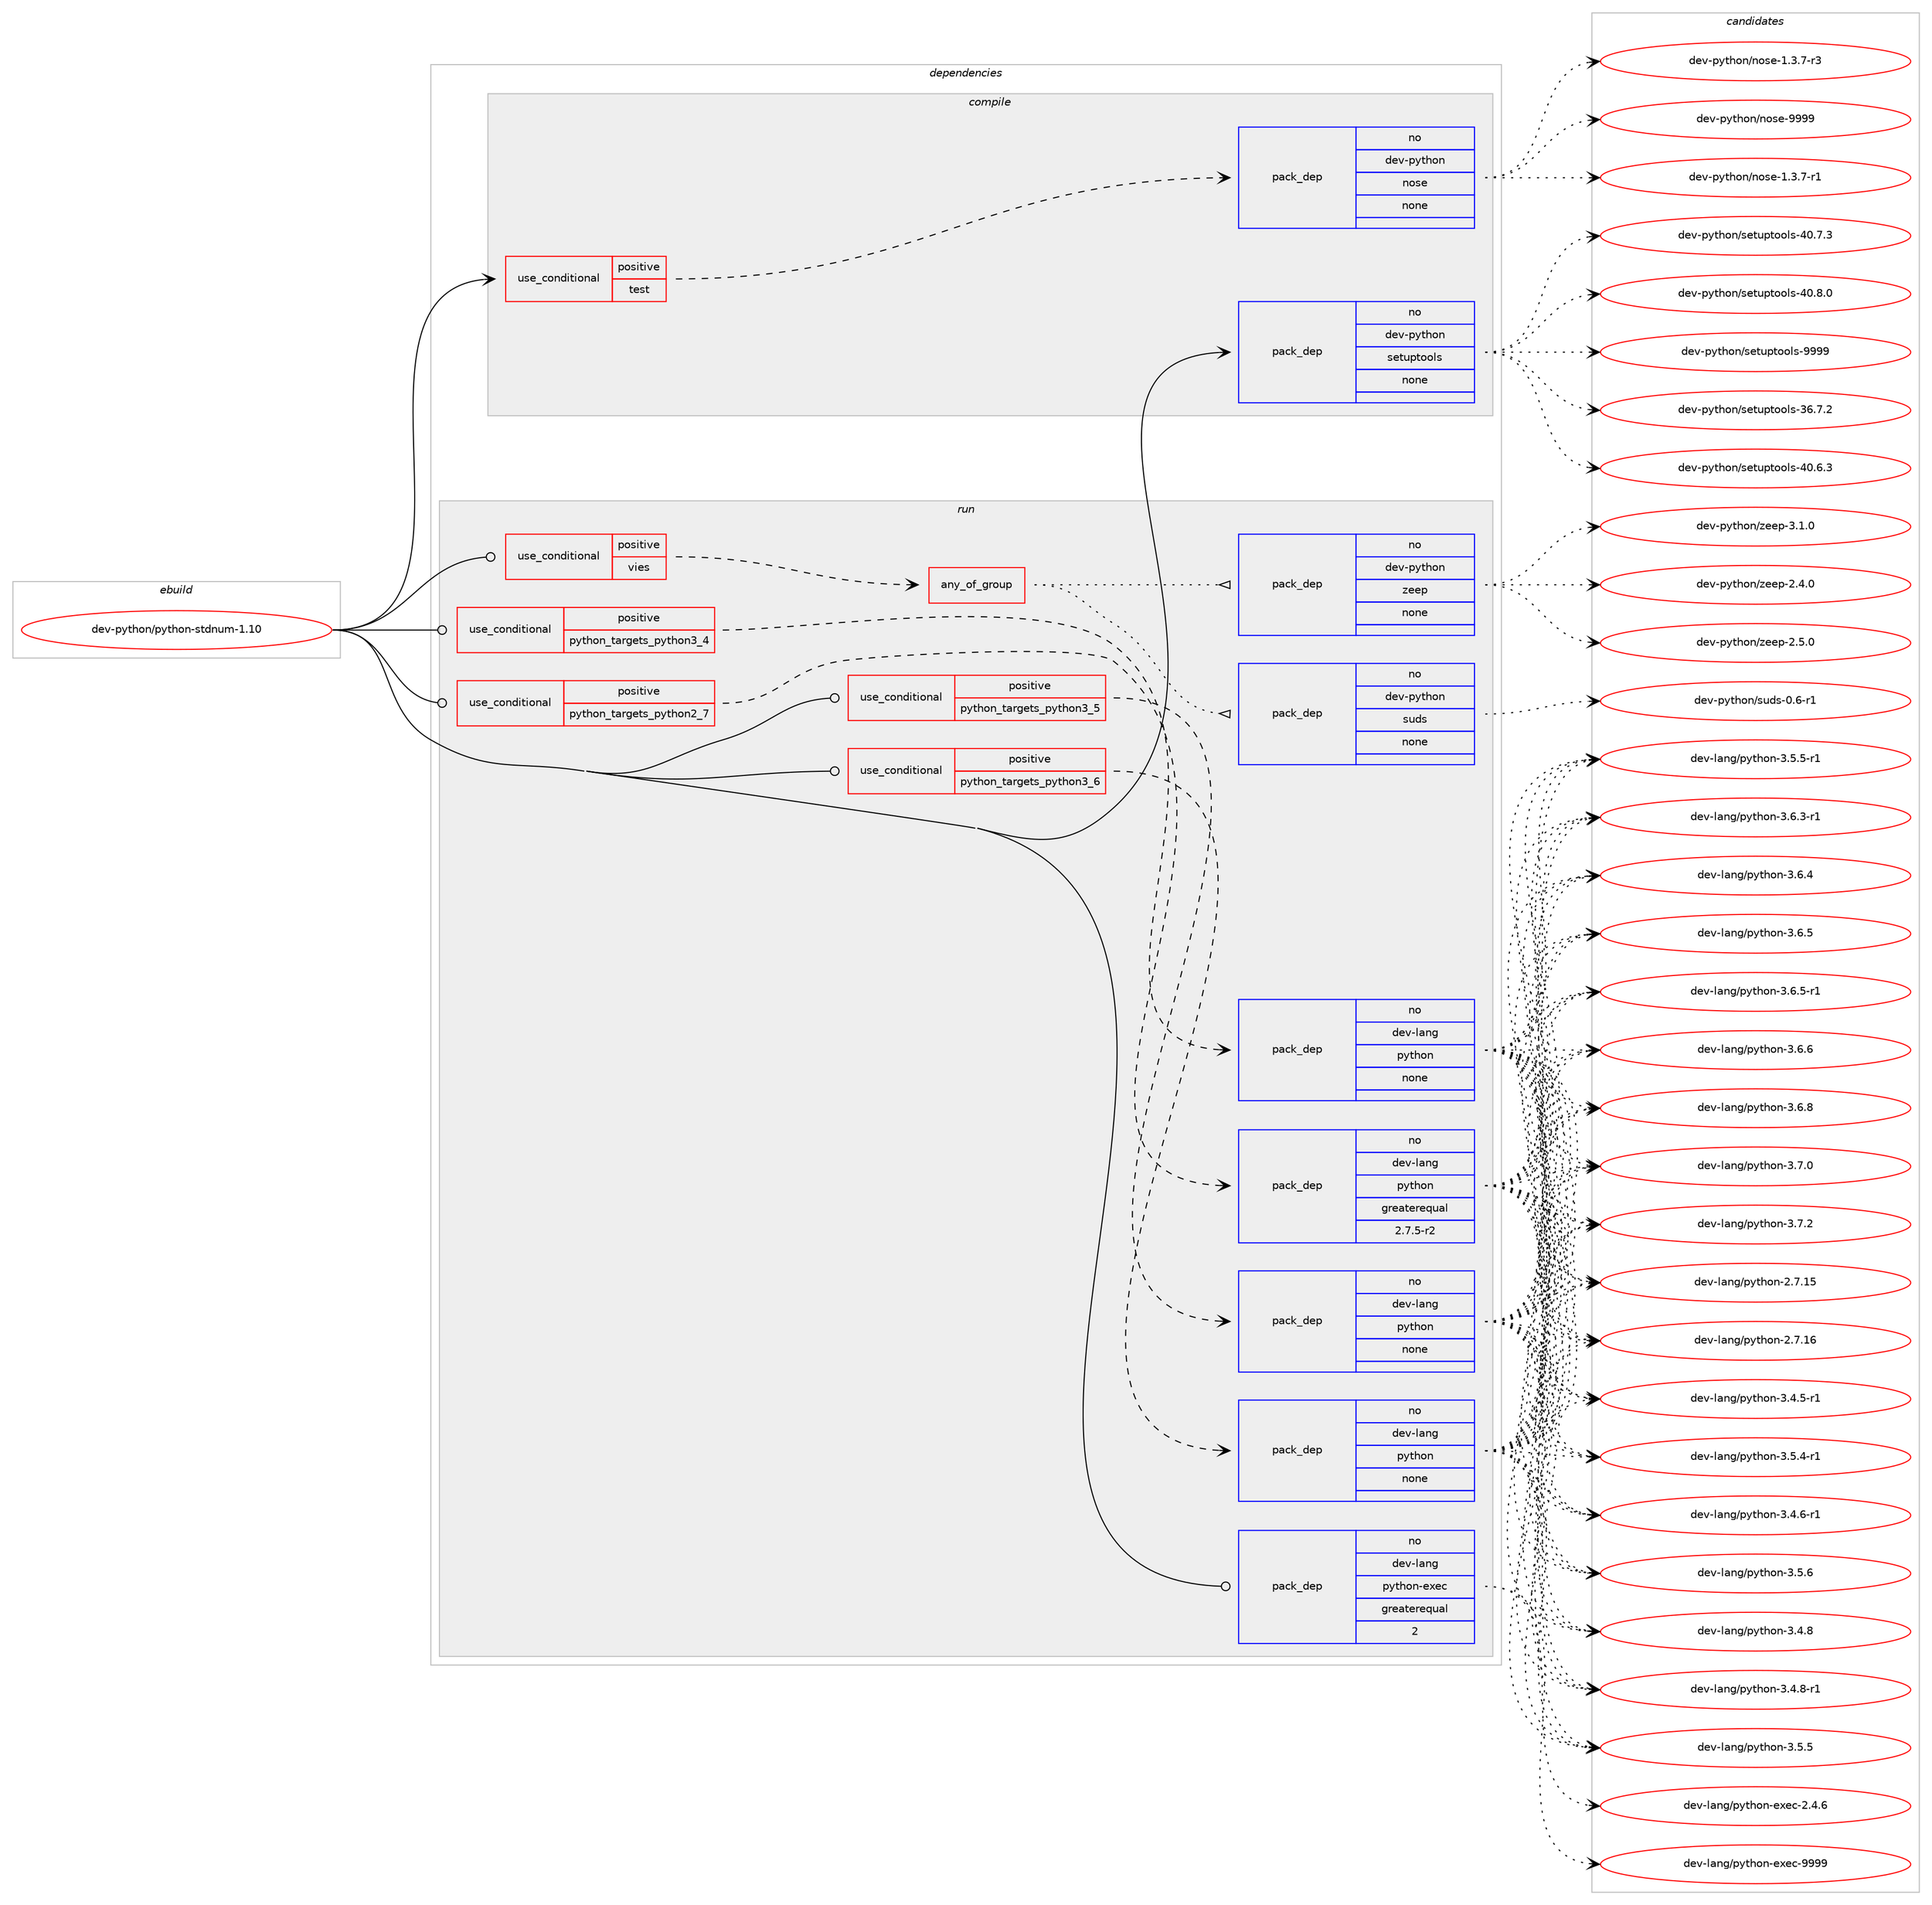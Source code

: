 digraph prolog {

# *************
# Graph options
# *************

newrank=true;
concentrate=true;
compound=true;
graph [rankdir=LR,fontname=Helvetica,fontsize=10,ranksep=1.5];#, ranksep=2.5, nodesep=0.2];
edge  [arrowhead=vee];
node  [fontname=Helvetica,fontsize=10];

# **********
# The ebuild
# **********

subgraph cluster_leftcol {
color=gray;
rank=same;
label=<<i>ebuild</i>>;
id [label="dev-python/python-stdnum-1.10", color=red, width=4, href="../dev-python/python-stdnum-1.10.svg"];
}

# ****************
# The dependencies
# ****************

subgraph cluster_midcol {
color=gray;
label=<<i>dependencies</i>>;
subgraph cluster_compile {
fillcolor="#eeeeee";
style=filled;
label=<<i>compile</i>>;
subgraph cond383060 {
dependency1436720 [label=<<TABLE BORDER="0" CELLBORDER="1" CELLSPACING="0" CELLPADDING="4"><TR><TD ROWSPAN="3" CELLPADDING="10">use_conditional</TD></TR><TR><TD>positive</TD></TR><TR><TD>test</TD></TR></TABLE>>, shape=none, color=red];
subgraph pack1030306 {
dependency1436721 [label=<<TABLE BORDER="0" CELLBORDER="1" CELLSPACING="0" CELLPADDING="4" WIDTH="220"><TR><TD ROWSPAN="6" CELLPADDING="30">pack_dep</TD></TR><TR><TD WIDTH="110">no</TD></TR><TR><TD>dev-python</TD></TR><TR><TD>nose</TD></TR><TR><TD>none</TD></TR><TR><TD></TD></TR></TABLE>>, shape=none, color=blue];
}
dependency1436720:e -> dependency1436721:w [weight=20,style="dashed",arrowhead="vee"];
}
id:e -> dependency1436720:w [weight=20,style="solid",arrowhead="vee"];
subgraph pack1030307 {
dependency1436722 [label=<<TABLE BORDER="0" CELLBORDER="1" CELLSPACING="0" CELLPADDING="4" WIDTH="220"><TR><TD ROWSPAN="6" CELLPADDING="30">pack_dep</TD></TR><TR><TD WIDTH="110">no</TD></TR><TR><TD>dev-python</TD></TR><TR><TD>setuptools</TD></TR><TR><TD>none</TD></TR><TR><TD></TD></TR></TABLE>>, shape=none, color=blue];
}
id:e -> dependency1436722:w [weight=20,style="solid",arrowhead="vee"];
}
subgraph cluster_compileandrun {
fillcolor="#eeeeee";
style=filled;
label=<<i>compile and run</i>>;
}
subgraph cluster_run {
fillcolor="#eeeeee";
style=filled;
label=<<i>run</i>>;
subgraph cond383061 {
dependency1436723 [label=<<TABLE BORDER="0" CELLBORDER="1" CELLSPACING="0" CELLPADDING="4"><TR><TD ROWSPAN="3" CELLPADDING="10">use_conditional</TD></TR><TR><TD>positive</TD></TR><TR><TD>python_targets_python2_7</TD></TR></TABLE>>, shape=none, color=red];
subgraph pack1030308 {
dependency1436724 [label=<<TABLE BORDER="0" CELLBORDER="1" CELLSPACING="0" CELLPADDING="4" WIDTH="220"><TR><TD ROWSPAN="6" CELLPADDING="30">pack_dep</TD></TR><TR><TD WIDTH="110">no</TD></TR><TR><TD>dev-lang</TD></TR><TR><TD>python</TD></TR><TR><TD>greaterequal</TD></TR><TR><TD>2.7.5-r2</TD></TR></TABLE>>, shape=none, color=blue];
}
dependency1436723:e -> dependency1436724:w [weight=20,style="dashed",arrowhead="vee"];
}
id:e -> dependency1436723:w [weight=20,style="solid",arrowhead="odot"];
subgraph cond383062 {
dependency1436725 [label=<<TABLE BORDER="0" CELLBORDER="1" CELLSPACING="0" CELLPADDING="4"><TR><TD ROWSPAN="3" CELLPADDING="10">use_conditional</TD></TR><TR><TD>positive</TD></TR><TR><TD>python_targets_python3_4</TD></TR></TABLE>>, shape=none, color=red];
subgraph pack1030309 {
dependency1436726 [label=<<TABLE BORDER="0" CELLBORDER="1" CELLSPACING="0" CELLPADDING="4" WIDTH="220"><TR><TD ROWSPAN="6" CELLPADDING="30">pack_dep</TD></TR><TR><TD WIDTH="110">no</TD></TR><TR><TD>dev-lang</TD></TR><TR><TD>python</TD></TR><TR><TD>none</TD></TR><TR><TD></TD></TR></TABLE>>, shape=none, color=blue];
}
dependency1436725:e -> dependency1436726:w [weight=20,style="dashed",arrowhead="vee"];
}
id:e -> dependency1436725:w [weight=20,style="solid",arrowhead="odot"];
subgraph cond383063 {
dependency1436727 [label=<<TABLE BORDER="0" CELLBORDER="1" CELLSPACING="0" CELLPADDING="4"><TR><TD ROWSPAN="3" CELLPADDING="10">use_conditional</TD></TR><TR><TD>positive</TD></TR><TR><TD>python_targets_python3_5</TD></TR></TABLE>>, shape=none, color=red];
subgraph pack1030310 {
dependency1436728 [label=<<TABLE BORDER="0" CELLBORDER="1" CELLSPACING="0" CELLPADDING="4" WIDTH="220"><TR><TD ROWSPAN="6" CELLPADDING="30">pack_dep</TD></TR><TR><TD WIDTH="110">no</TD></TR><TR><TD>dev-lang</TD></TR><TR><TD>python</TD></TR><TR><TD>none</TD></TR><TR><TD></TD></TR></TABLE>>, shape=none, color=blue];
}
dependency1436727:e -> dependency1436728:w [weight=20,style="dashed",arrowhead="vee"];
}
id:e -> dependency1436727:w [weight=20,style="solid",arrowhead="odot"];
subgraph cond383064 {
dependency1436729 [label=<<TABLE BORDER="0" CELLBORDER="1" CELLSPACING="0" CELLPADDING="4"><TR><TD ROWSPAN="3" CELLPADDING="10">use_conditional</TD></TR><TR><TD>positive</TD></TR><TR><TD>python_targets_python3_6</TD></TR></TABLE>>, shape=none, color=red];
subgraph pack1030311 {
dependency1436730 [label=<<TABLE BORDER="0" CELLBORDER="1" CELLSPACING="0" CELLPADDING="4" WIDTH="220"><TR><TD ROWSPAN="6" CELLPADDING="30">pack_dep</TD></TR><TR><TD WIDTH="110">no</TD></TR><TR><TD>dev-lang</TD></TR><TR><TD>python</TD></TR><TR><TD>none</TD></TR><TR><TD></TD></TR></TABLE>>, shape=none, color=blue];
}
dependency1436729:e -> dependency1436730:w [weight=20,style="dashed",arrowhead="vee"];
}
id:e -> dependency1436729:w [weight=20,style="solid",arrowhead="odot"];
subgraph cond383065 {
dependency1436731 [label=<<TABLE BORDER="0" CELLBORDER="1" CELLSPACING="0" CELLPADDING="4"><TR><TD ROWSPAN="3" CELLPADDING="10">use_conditional</TD></TR><TR><TD>positive</TD></TR><TR><TD>vies</TD></TR></TABLE>>, shape=none, color=red];
subgraph any22767 {
dependency1436732 [label=<<TABLE BORDER="0" CELLBORDER="1" CELLSPACING="0" CELLPADDING="4"><TR><TD CELLPADDING="10">any_of_group</TD></TR></TABLE>>, shape=none, color=red];subgraph pack1030312 {
dependency1436733 [label=<<TABLE BORDER="0" CELLBORDER="1" CELLSPACING="0" CELLPADDING="4" WIDTH="220"><TR><TD ROWSPAN="6" CELLPADDING="30">pack_dep</TD></TR><TR><TD WIDTH="110">no</TD></TR><TR><TD>dev-python</TD></TR><TR><TD>zeep</TD></TR><TR><TD>none</TD></TR><TR><TD></TD></TR></TABLE>>, shape=none, color=blue];
}
dependency1436732:e -> dependency1436733:w [weight=20,style="dotted",arrowhead="oinv"];
subgraph pack1030313 {
dependency1436734 [label=<<TABLE BORDER="0" CELLBORDER="1" CELLSPACING="0" CELLPADDING="4" WIDTH="220"><TR><TD ROWSPAN="6" CELLPADDING="30">pack_dep</TD></TR><TR><TD WIDTH="110">no</TD></TR><TR><TD>dev-python</TD></TR><TR><TD>suds</TD></TR><TR><TD>none</TD></TR><TR><TD></TD></TR></TABLE>>, shape=none, color=blue];
}
dependency1436732:e -> dependency1436734:w [weight=20,style="dotted",arrowhead="oinv"];
}
dependency1436731:e -> dependency1436732:w [weight=20,style="dashed",arrowhead="vee"];
}
id:e -> dependency1436731:w [weight=20,style="solid",arrowhead="odot"];
subgraph pack1030314 {
dependency1436735 [label=<<TABLE BORDER="0" CELLBORDER="1" CELLSPACING="0" CELLPADDING="4" WIDTH="220"><TR><TD ROWSPAN="6" CELLPADDING="30">pack_dep</TD></TR><TR><TD WIDTH="110">no</TD></TR><TR><TD>dev-lang</TD></TR><TR><TD>python-exec</TD></TR><TR><TD>greaterequal</TD></TR><TR><TD>2</TD></TR></TABLE>>, shape=none, color=blue];
}
id:e -> dependency1436735:w [weight=20,style="solid",arrowhead="odot"];
}
}

# **************
# The candidates
# **************

subgraph cluster_choices {
rank=same;
color=gray;
label=<<i>candidates</i>>;

subgraph choice1030306 {
color=black;
nodesep=1;
choice10010111845112121116104111110471101111151014549465146554511449 [label="dev-python/nose-1.3.7-r1", color=red, width=4,href="../dev-python/nose-1.3.7-r1.svg"];
choice10010111845112121116104111110471101111151014549465146554511451 [label="dev-python/nose-1.3.7-r3", color=red, width=4,href="../dev-python/nose-1.3.7-r3.svg"];
choice10010111845112121116104111110471101111151014557575757 [label="dev-python/nose-9999", color=red, width=4,href="../dev-python/nose-9999.svg"];
dependency1436721:e -> choice10010111845112121116104111110471101111151014549465146554511449:w [style=dotted,weight="100"];
dependency1436721:e -> choice10010111845112121116104111110471101111151014549465146554511451:w [style=dotted,weight="100"];
dependency1436721:e -> choice10010111845112121116104111110471101111151014557575757:w [style=dotted,weight="100"];
}
subgraph choice1030307 {
color=black;
nodesep=1;
choice100101118451121211161041111104711510111611711211611111110811545515446554650 [label="dev-python/setuptools-36.7.2", color=red, width=4,href="../dev-python/setuptools-36.7.2.svg"];
choice100101118451121211161041111104711510111611711211611111110811545524846544651 [label="dev-python/setuptools-40.6.3", color=red, width=4,href="../dev-python/setuptools-40.6.3.svg"];
choice100101118451121211161041111104711510111611711211611111110811545524846554651 [label="dev-python/setuptools-40.7.3", color=red, width=4,href="../dev-python/setuptools-40.7.3.svg"];
choice100101118451121211161041111104711510111611711211611111110811545524846564648 [label="dev-python/setuptools-40.8.0", color=red, width=4,href="../dev-python/setuptools-40.8.0.svg"];
choice10010111845112121116104111110471151011161171121161111111081154557575757 [label="dev-python/setuptools-9999", color=red, width=4,href="../dev-python/setuptools-9999.svg"];
dependency1436722:e -> choice100101118451121211161041111104711510111611711211611111110811545515446554650:w [style=dotted,weight="100"];
dependency1436722:e -> choice100101118451121211161041111104711510111611711211611111110811545524846544651:w [style=dotted,weight="100"];
dependency1436722:e -> choice100101118451121211161041111104711510111611711211611111110811545524846554651:w [style=dotted,weight="100"];
dependency1436722:e -> choice100101118451121211161041111104711510111611711211611111110811545524846564648:w [style=dotted,weight="100"];
dependency1436722:e -> choice10010111845112121116104111110471151011161171121161111111081154557575757:w [style=dotted,weight="100"];
}
subgraph choice1030308 {
color=black;
nodesep=1;
choice10010111845108971101034711212111610411111045504655464953 [label="dev-lang/python-2.7.15", color=red, width=4,href="../dev-lang/python-2.7.15.svg"];
choice10010111845108971101034711212111610411111045504655464954 [label="dev-lang/python-2.7.16", color=red, width=4,href="../dev-lang/python-2.7.16.svg"];
choice1001011184510897110103471121211161041111104551465246534511449 [label="dev-lang/python-3.4.5-r1", color=red, width=4,href="../dev-lang/python-3.4.5-r1.svg"];
choice1001011184510897110103471121211161041111104551465246544511449 [label="dev-lang/python-3.4.6-r1", color=red, width=4,href="../dev-lang/python-3.4.6-r1.svg"];
choice100101118451089711010347112121116104111110455146524656 [label="dev-lang/python-3.4.8", color=red, width=4,href="../dev-lang/python-3.4.8.svg"];
choice1001011184510897110103471121211161041111104551465246564511449 [label="dev-lang/python-3.4.8-r1", color=red, width=4,href="../dev-lang/python-3.4.8-r1.svg"];
choice1001011184510897110103471121211161041111104551465346524511449 [label="dev-lang/python-3.5.4-r1", color=red, width=4,href="../dev-lang/python-3.5.4-r1.svg"];
choice100101118451089711010347112121116104111110455146534653 [label="dev-lang/python-3.5.5", color=red, width=4,href="../dev-lang/python-3.5.5.svg"];
choice1001011184510897110103471121211161041111104551465346534511449 [label="dev-lang/python-3.5.5-r1", color=red, width=4,href="../dev-lang/python-3.5.5-r1.svg"];
choice100101118451089711010347112121116104111110455146534654 [label="dev-lang/python-3.5.6", color=red, width=4,href="../dev-lang/python-3.5.6.svg"];
choice1001011184510897110103471121211161041111104551465446514511449 [label="dev-lang/python-3.6.3-r1", color=red, width=4,href="../dev-lang/python-3.6.3-r1.svg"];
choice100101118451089711010347112121116104111110455146544652 [label="dev-lang/python-3.6.4", color=red, width=4,href="../dev-lang/python-3.6.4.svg"];
choice100101118451089711010347112121116104111110455146544653 [label="dev-lang/python-3.6.5", color=red, width=4,href="../dev-lang/python-3.6.5.svg"];
choice1001011184510897110103471121211161041111104551465446534511449 [label="dev-lang/python-3.6.5-r1", color=red, width=4,href="../dev-lang/python-3.6.5-r1.svg"];
choice100101118451089711010347112121116104111110455146544654 [label="dev-lang/python-3.6.6", color=red, width=4,href="../dev-lang/python-3.6.6.svg"];
choice100101118451089711010347112121116104111110455146544656 [label="dev-lang/python-3.6.8", color=red, width=4,href="../dev-lang/python-3.6.8.svg"];
choice100101118451089711010347112121116104111110455146554648 [label="dev-lang/python-3.7.0", color=red, width=4,href="../dev-lang/python-3.7.0.svg"];
choice100101118451089711010347112121116104111110455146554650 [label="dev-lang/python-3.7.2", color=red, width=4,href="../dev-lang/python-3.7.2.svg"];
dependency1436724:e -> choice10010111845108971101034711212111610411111045504655464953:w [style=dotted,weight="100"];
dependency1436724:e -> choice10010111845108971101034711212111610411111045504655464954:w [style=dotted,weight="100"];
dependency1436724:e -> choice1001011184510897110103471121211161041111104551465246534511449:w [style=dotted,weight="100"];
dependency1436724:e -> choice1001011184510897110103471121211161041111104551465246544511449:w [style=dotted,weight="100"];
dependency1436724:e -> choice100101118451089711010347112121116104111110455146524656:w [style=dotted,weight="100"];
dependency1436724:e -> choice1001011184510897110103471121211161041111104551465246564511449:w [style=dotted,weight="100"];
dependency1436724:e -> choice1001011184510897110103471121211161041111104551465346524511449:w [style=dotted,weight="100"];
dependency1436724:e -> choice100101118451089711010347112121116104111110455146534653:w [style=dotted,weight="100"];
dependency1436724:e -> choice1001011184510897110103471121211161041111104551465346534511449:w [style=dotted,weight="100"];
dependency1436724:e -> choice100101118451089711010347112121116104111110455146534654:w [style=dotted,weight="100"];
dependency1436724:e -> choice1001011184510897110103471121211161041111104551465446514511449:w [style=dotted,weight="100"];
dependency1436724:e -> choice100101118451089711010347112121116104111110455146544652:w [style=dotted,weight="100"];
dependency1436724:e -> choice100101118451089711010347112121116104111110455146544653:w [style=dotted,weight="100"];
dependency1436724:e -> choice1001011184510897110103471121211161041111104551465446534511449:w [style=dotted,weight="100"];
dependency1436724:e -> choice100101118451089711010347112121116104111110455146544654:w [style=dotted,weight="100"];
dependency1436724:e -> choice100101118451089711010347112121116104111110455146544656:w [style=dotted,weight="100"];
dependency1436724:e -> choice100101118451089711010347112121116104111110455146554648:w [style=dotted,weight="100"];
dependency1436724:e -> choice100101118451089711010347112121116104111110455146554650:w [style=dotted,weight="100"];
}
subgraph choice1030309 {
color=black;
nodesep=1;
choice10010111845108971101034711212111610411111045504655464953 [label="dev-lang/python-2.7.15", color=red, width=4,href="../dev-lang/python-2.7.15.svg"];
choice10010111845108971101034711212111610411111045504655464954 [label="dev-lang/python-2.7.16", color=red, width=4,href="../dev-lang/python-2.7.16.svg"];
choice1001011184510897110103471121211161041111104551465246534511449 [label="dev-lang/python-3.4.5-r1", color=red, width=4,href="../dev-lang/python-3.4.5-r1.svg"];
choice1001011184510897110103471121211161041111104551465246544511449 [label="dev-lang/python-3.4.6-r1", color=red, width=4,href="../dev-lang/python-3.4.6-r1.svg"];
choice100101118451089711010347112121116104111110455146524656 [label="dev-lang/python-3.4.8", color=red, width=4,href="../dev-lang/python-3.4.8.svg"];
choice1001011184510897110103471121211161041111104551465246564511449 [label="dev-lang/python-3.4.8-r1", color=red, width=4,href="../dev-lang/python-3.4.8-r1.svg"];
choice1001011184510897110103471121211161041111104551465346524511449 [label="dev-lang/python-3.5.4-r1", color=red, width=4,href="../dev-lang/python-3.5.4-r1.svg"];
choice100101118451089711010347112121116104111110455146534653 [label="dev-lang/python-3.5.5", color=red, width=4,href="../dev-lang/python-3.5.5.svg"];
choice1001011184510897110103471121211161041111104551465346534511449 [label="dev-lang/python-3.5.5-r1", color=red, width=4,href="../dev-lang/python-3.5.5-r1.svg"];
choice100101118451089711010347112121116104111110455146534654 [label="dev-lang/python-3.5.6", color=red, width=4,href="../dev-lang/python-3.5.6.svg"];
choice1001011184510897110103471121211161041111104551465446514511449 [label="dev-lang/python-3.6.3-r1", color=red, width=4,href="../dev-lang/python-3.6.3-r1.svg"];
choice100101118451089711010347112121116104111110455146544652 [label="dev-lang/python-3.6.4", color=red, width=4,href="../dev-lang/python-3.6.4.svg"];
choice100101118451089711010347112121116104111110455146544653 [label="dev-lang/python-3.6.5", color=red, width=4,href="../dev-lang/python-3.6.5.svg"];
choice1001011184510897110103471121211161041111104551465446534511449 [label="dev-lang/python-3.6.5-r1", color=red, width=4,href="../dev-lang/python-3.6.5-r1.svg"];
choice100101118451089711010347112121116104111110455146544654 [label="dev-lang/python-3.6.6", color=red, width=4,href="../dev-lang/python-3.6.6.svg"];
choice100101118451089711010347112121116104111110455146544656 [label="dev-lang/python-3.6.8", color=red, width=4,href="../dev-lang/python-3.6.8.svg"];
choice100101118451089711010347112121116104111110455146554648 [label="dev-lang/python-3.7.0", color=red, width=4,href="../dev-lang/python-3.7.0.svg"];
choice100101118451089711010347112121116104111110455146554650 [label="dev-lang/python-3.7.2", color=red, width=4,href="../dev-lang/python-3.7.2.svg"];
dependency1436726:e -> choice10010111845108971101034711212111610411111045504655464953:w [style=dotted,weight="100"];
dependency1436726:e -> choice10010111845108971101034711212111610411111045504655464954:w [style=dotted,weight="100"];
dependency1436726:e -> choice1001011184510897110103471121211161041111104551465246534511449:w [style=dotted,weight="100"];
dependency1436726:e -> choice1001011184510897110103471121211161041111104551465246544511449:w [style=dotted,weight="100"];
dependency1436726:e -> choice100101118451089711010347112121116104111110455146524656:w [style=dotted,weight="100"];
dependency1436726:e -> choice1001011184510897110103471121211161041111104551465246564511449:w [style=dotted,weight="100"];
dependency1436726:e -> choice1001011184510897110103471121211161041111104551465346524511449:w [style=dotted,weight="100"];
dependency1436726:e -> choice100101118451089711010347112121116104111110455146534653:w [style=dotted,weight="100"];
dependency1436726:e -> choice1001011184510897110103471121211161041111104551465346534511449:w [style=dotted,weight="100"];
dependency1436726:e -> choice100101118451089711010347112121116104111110455146534654:w [style=dotted,weight="100"];
dependency1436726:e -> choice1001011184510897110103471121211161041111104551465446514511449:w [style=dotted,weight="100"];
dependency1436726:e -> choice100101118451089711010347112121116104111110455146544652:w [style=dotted,weight="100"];
dependency1436726:e -> choice100101118451089711010347112121116104111110455146544653:w [style=dotted,weight="100"];
dependency1436726:e -> choice1001011184510897110103471121211161041111104551465446534511449:w [style=dotted,weight="100"];
dependency1436726:e -> choice100101118451089711010347112121116104111110455146544654:w [style=dotted,weight="100"];
dependency1436726:e -> choice100101118451089711010347112121116104111110455146544656:w [style=dotted,weight="100"];
dependency1436726:e -> choice100101118451089711010347112121116104111110455146554648:w [style=dotted,weight="100"];
dependency1436726:e -> choice100101118451089711010347112121116104111110455146554650:w [style=dotted,weight="100"];
}
subgraph choice1030310 {
color=black;
nodesep=1;
choice10010111845108971101034711212111610411111045504655464953 [label="dev-lang/python-2.7.15", color=red, width=4,href="../dev-lang/python-2.7.15.svg"];
choice10010111845108971101034711212111610411111045504655464954 [label="dev-lang/python-2.7.16", color=red, width=4,href="../dev-lang/python-2.7.16.svg"];
choice1001011184510897110103471121211161041111104551465246534511449 [label="dev-lang/python-3.4.5-r1", color=red, width=4,href="../dev-lang/python-3.4.5-r1.svg"];
choice1001011184510897110103471121211161041111104551465246544511449 [label="dev-lang/python-3.4.6-r1", color=red, width=4,href="../dev-lang/python-3.4.6-r1.svg"];
choice100101118451089711010347112121116104111110455146524656 [label="dev-lang/python-3.4.8", color=red, width=4,href="../dev-lang/python-3.4.8.svg"];
choice1001011184510897110103471121211161041111104551465246564511449 [label="dev-lang/python-3.4.8-r1", color=red, width=4,href="../dev-lang/python-3.4.8-r1.svg"];
choice1001011184510897110103471121211161041111104551465346524511449 [label="dev-lang/python-3.5.4-r1", color=red, width=4,href="../dev-lang/python-3.5.4-r1.svg"];
choice100101118451089711010347112121116104111110455146534653 [label="dev-lang/python-3.5.5", color=red, width=4,href="../dev-lang/python-3.5.5.svg"];
choice1001011184510897110103471121211161041111104551465346534511449 [label="dev-lang/python-3.5.5-r1", color=red, width=4,href="../dev-lang/python-3.5.5-r1.svg"];
choice100101118451089711010347112121116104111110455146534654 [label="dev-lang/python-3.5.6", color=red, width=4,href="../dev-lang/python-3.5.6.svg"];
choice1001011184510897110103471121211161041111104551465446514511449 [label="dev-lang/python-3.6.3-r1", color=red, width=4,href="../dev-lang/python-3.6.3-r1.svg"];
choice100101118451089711010347112121116104111110455146544652 [label="dev-lang/python-3.6.4", color=red, width=4,href="../dev-lang/python-3.6.4.svg"];
choice100101118451089711010347112121116104111110455146544653 [label="dev-lang/python-3.6.5", color=red, width=4,href="../dev-lang/python-3.6.5.svg"];
choice1001011184510897110103471121211161041111104551465446534511449 [label="dev-lang/python-3.6.5-r1", color=red, width=4,href="../dev-lang/python-3.6.5-r1.svg"];
choice100101118451089711010347112121116104111110455146544654 [label="dev-lang/python-3.6.6", color=red, width=4,href="../dev-lang/python-3.6.6.svg"];
choice100101118451089711010347112121116104111110455146544656 [label="dev-lang/python-3.6.8", color=red, width=4,href="../dev-lang/python-3.6.8.svg"];
choice100101118451089711010347112121116104111110455146554648 [label="dev-lang/python-3.7.0", color=red, width=4,href="../dev-lang/python-3.7.0.svg"];
choice100101118451089711010347112121116104111110455146554650 [label="dev-lang/python-3.7.2", color=red, width=4,href="../dev-lang/python-3.7.2.svg"];
dependency1436728:e -> choice10010111845108971101034711212111610411111045504655464953:w [style=dotted,weight="100"];
dependency1436728:e -> choice10010111845108971101034711212111610411111045504655464954:w [style=dotted,weight="100"];
dependency1436728:e -> choice1001011184510897110103471121211161041111104551465246534511449:w [style=dotted,weight="100"];
dependency1436728:e -> choice1001011184510897110103471121211161041111104551465246544511449:w [style=dotted,weight="100"];
dependency1436728:e -> choice100101118451089711010347112121116104111110455146524656:w [style=dotted,weight="100"];
dependency1436728:e -> choice1001011184510897110103471121211161041111104551465246564511449:w [style=dotted,weight="100"];
dependency1436728:e -> choice1001011184510897110103471121211161041111104551465346524511449:w [style=dotted,weight="100"];
dependency1436728:e -> choice100101118451089711010347112121116104111110455146534653:w [style=dotted,weight="100"];
dependency1436728:e -> choice1001011184510897110103471121211161041111104551465346534511449:w [style=dotted,weight="100"];
dependency1436728:e -> choice100101118451089711010347112121116104111110455146534654:w [style=dotted,weight="100"];
dependency1436728:e -> choice1001011184510897110103471121211161041111104551465446514511449:w [style=dotted,weight="100"];
dependency1436728:e -> choice100101118451089711010347112121116104111110455146544652:w [style=dotted,weight="100"];
dependency1436728:e -> choice100101118451089711010347112121116104111110455146544653:w [style=dotted,weight="100"];
dependency1436728:e -> choice1001011184510897110103471121211161041111104551465446534511449:w [style=dotted,weight="100"];
dependency1436728:e -> choice100101118451089711010347112121116104111110455146544654:w [style=dotted,weight="100"];
dependency1436728:e -> choice100101118451089711010347112121116104111110455146544656:w [style=dotted,weight="100"];
dependency1436728:e -> choice100101118451089711010347112121116104111110455146554648:w [style=dotted,weight="100"];
dependency1436728:e -> choice100101118451089711010347112121116104111110455146554650:w [style=dotted,weight="100"];
}
subgraph choice1030311 {
color=black;
nodesep=1;
choice10010111845108971101034711212111610411111045504655464953 [label="dev-lang/python-2.7.15", color=red, width=4,href="../dev-lang/python-2.7.15.svg"];
choice10010111845108971101034711212111610411111045504655464954 [label="dev-lang/python-2.7.16", color=red, width=4,href="../dev-lang/python-2.7.16.svg"];
choice1001011184510897110103471121211161041111104551465246534511449 [label="dev-lang/python-3.4.5-r1", color=red, width=4,href="../dev-lang/python-3.4.5-r1.svg"];
choice1001011184510897110103471121211161041111104551465246544511449 [label="dev-lang/python-3.4.6-r1", color=red, width=4,href="../dev-lang/python-3.4.6-r1.svg"];
choice100101118451089711010347112121116104111110455146524656 [label="dev-lang/python-3.4.8", color=red, width=4,href="../dev-lang/python-3.4.8.svg"];
choice1001011184510897110103471121211161041111104551465246564511449 [label="dev-lang/python-3.4.8-r1", color=red, width=4,href="../dev-lang/python-3.4.8-r1.svg"];
choice1001011184510897110103471121211161041111104551465346524511449 [label="dev-lang/python-3.5.4-r1", color=red, width=4,href="../dev-lang/python-3.5.4-r1.svg"];
choice100101118451089711010347112121116104111110455146534653 [label="dev-lang/python-3.5.5", color=red, width=4,href="../dev-lang/python-3.5.5.svg"];
choice1001011184510897110103471121211161041111104551465346534511449 [label="dev-lang/python-3.5.5-r1", color=red, width=4,href="../dev-lang/python-3.5.5-r1.svg"];
choice100101118451089711010347112121116104111110455146534654 [label="dev-lang/python-3.5.6", color=red, width=4,href="../dev-lang/python-3.5.6.svg"];
choice1001011184510897110103471121211161041111104551465446514511449 [label="dev-lang/python-3.6.3-r1", color=red, width=4,href="../dev-lang/python-3.6.3-r1.svg"];
choice100101118451089711010347112121116104111110455146544652 [label="dev-lang/python-3.6.4", color=red, width=4,href="../dev-lang/python-3.6.4.svg"];
choice100101118451089711010347112121116104111110455146544653 [label="dev-lang/python-3.6.5", color=red, width=4,href="../dev-lang/python-3.6.5.svg"];
choice1001011184510897110103471121211161041111104551465446534511449 [label="dev-lang/python-3.6.5-r1", color=red, width=4,href="../dev-lang/python-3.6.5-r1.svg"];
choice100101118451089711010347112121116104111110455146544654 [label="dev-lang/python-3.6.6", color=red, width=4,href="../dev-lang/python-3.6.6.svg"];
choice100101118451089711010347112121116104111110455146544656 [label="dev-lang/python-3.6.8", color=red, width=4,href="../dev-lang/python-3.6.8.svg"];
choice100101118451089711010347112121116104111110455146554648 [label="dev-lang/python-3.7.0", color=red, width=4,href="../dev-lang/python-3.7.0.svg"];
choice100101118451089711010347112121116104111110455146554650 [label="dev-lang/python-3.7.2", color=red, width=4,href="../dev-lang/python-3.7.2.svg"];
dependency1436730:e -> choice10010111845108971101034711212111610411111045504655464953:w [style=dotted,weight="100"];
dependency1436730:e -> choice10010111845108971101034711212111610411111045504655464954:w [style=dotted,weight="100"];
dependency1436730:e -> choice1001011184510897110103471121211161041111104551465246534511449:w [style=dotted,weight="100"];
dependency1436730:e -> choice1001011184510897110103471121211161041111104551465246544511449:w [style=dotted,weight="100"];
dependency1436730:e -> choice100101118451089711010347112121116104111110455146524656:w [style=dotted,weight="100"];
dependency1436730:e -> choice1001011184510897110103471121211161041111104551465246564511449:w [style=dotted,weight="100"];
dependency1436730:e -> choice1001011184510897110103471121211161041111104551465346524511449:w [style=dotted,weight="100"];
dependency1436730:e -> choice100101118451089711010347112121116104111110455146534653:w [style=dotted,weight="100"];
dependency1436730:e -> choice1001011184510897110103471121211161041111104551465346534511449:w [style=dotted,weight="100"];
dependency1436730:e -> choice100101118451089711010347112121116104111110455146534654:w [style=dotted,weight="100"];
dependency1436730:e -> choice1001011184510897110103471121211161041111104551465446514511449:w [style=dotted,weight="100"];
dependency1436730:e -> choice100101118451089711010347112121116104111110455146544652:w [style=dotted,weight="100"];
dependency1436730:e -> choice100101118451089711010347112121116104111110455146544653:w [style=dotted,weight="100"];
dependency1436730:e -> choice1001011184510897110103471121211161041111104551465446534511449:w [style=dotted,weight="100"];
dependency1436730:e -> choice100101118451089711010347112121116104111110455146544654:w [style=dotted,weight="100"];
dependency1436730:e -> choice100101118451089711010347112121116104111110455146544656:w [style=dotted,weight="100"];
dependency1436730:e -> choice100101118451089711010347112121116104111110455146554648:w [style=dotted,weight="100"];
dependency1436730:e -> choice100101118451089711010347112121116104111110455146554650:w [style=dotted,weight="100"];
}
subgraph choice1030312 {
color=black;
nodesep=1;
choice1001011184511212111610411111047122101101112455046524648 [label="dev-python/zeep-2.4.0", color=red, width=4,href="../dev-python/zeep-2.4.0.svg"];
choice1001011184511212111610411111047122101101112455046534648 [label="dev-python/zeep-2.5.0", color=red, width=4,href="../dev-python/zeep-2.5.0.svg"];
choice1001011184511212111610411111047122101101112455146494648 [label="dev-python/zeep-3.1.0", color=red, width=4,href="../dev-python/zeep-3.1.0.svg"];
dependency1436733:e -> choice1001011184511212111610411111047122101101112455046524648:w [style=dotted,weight="100"];
dependency1436733:e -> choice1001011184511212111610411111047122101101112455046534648:w [style=dotted,weight="100"];
dependency1436733:e -> choice1001011184511212111610411111047122101101112455146494648:w [style=dotted,weight="100"];
}
subgraph choice1030313 {
color=black;
nodesep=1;
choice1001011184511212111610411111047115117100115454846544511449 [label="dev-python/suds-0.6-r1", color=red, width=4,href="../dev-python/suds-0.6-r1.svg"];
dependency1436734:e -> choice1001011184511212111610411111047115117100115454846544511449:w [style=dotted,weight="100"];
}
subgraph choice1030314 {
color=black;
nodesep=1;
choice1001011184510897110103471121211161041111104510112010199455046524654 [label="dev-lang/python-exec-2.4.6", color=red, width=4,href="../dev-lang/python-exec-2.4.6.svg"];
choice10010111845108971101034711212111610411111045101120101994557575757 [label="dev-lang/python-exec-9999", color=red, width=4,href="../dev-lang/python-exec-9999.svg"];
dependency1436735:e -> choice1001011184510897110103471121211161041111104510112010199455046524654:w [style=dotted,weight="100"];
dependency1436735:e -> choice10010111845108971101034711212111610411111045101120101994557575757:w [style=dotted,weight="100"];
}
}

}
